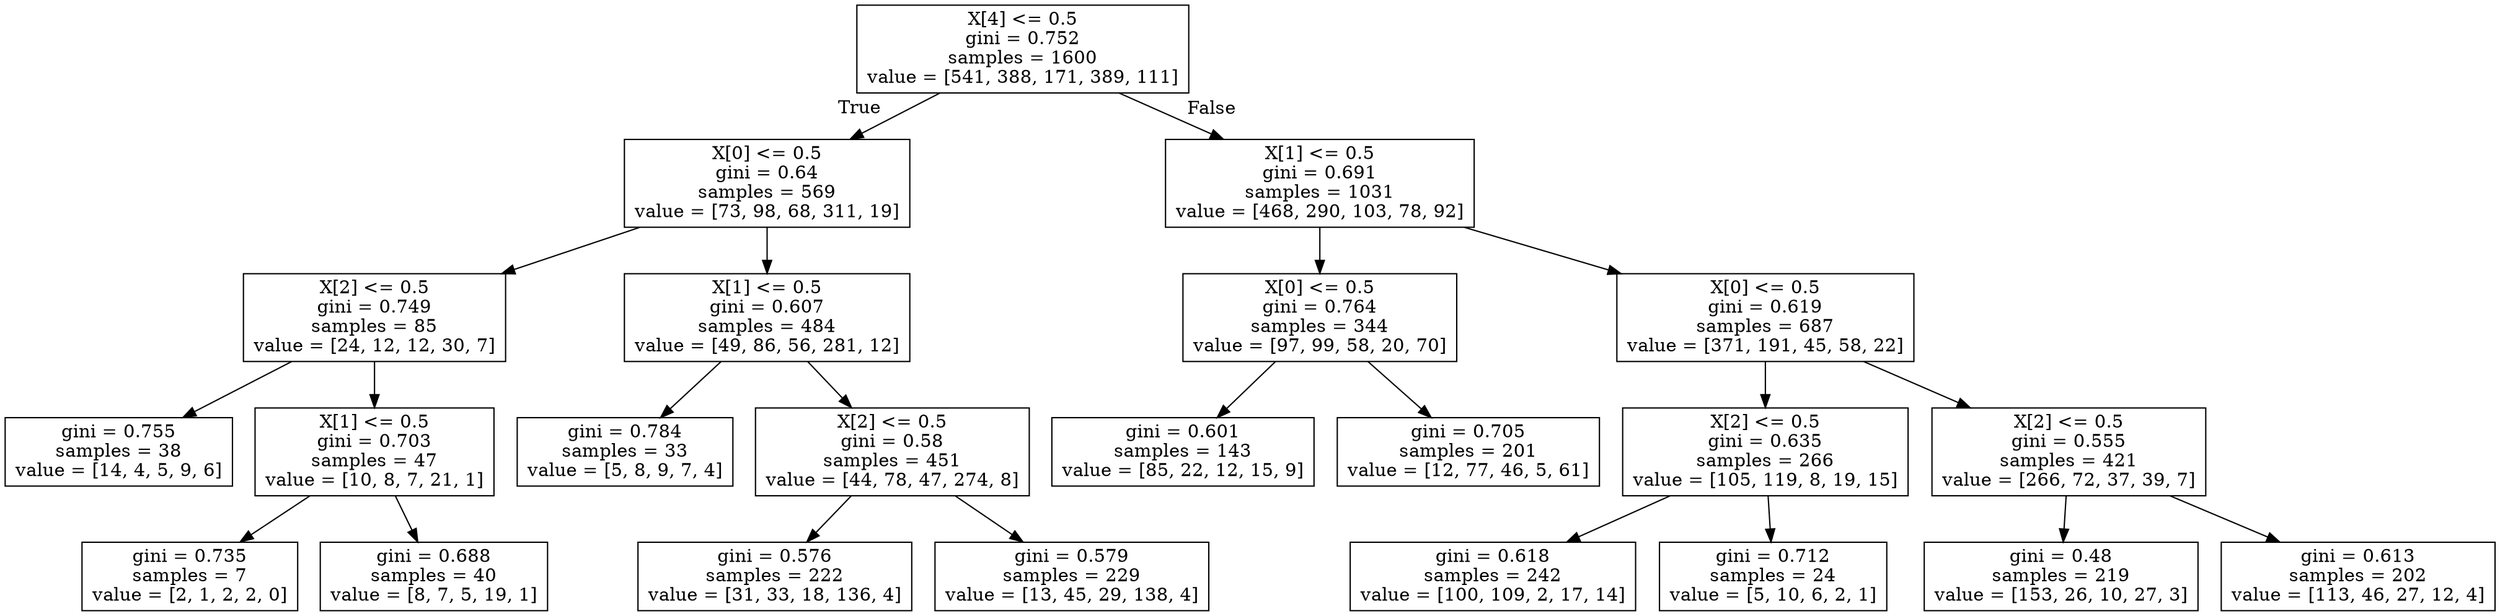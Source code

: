 digraph Tree {
node [shape=box] ;
0 [label="X[4] <= 0.5\ngini = 0.752\nsamples = 1600\nvalue = [541, 388, 171, 389, 111]"] ;
1 [label="X[0] <= 0.5\ngini = 0.64\nsamples = 569\nvalue = [73, 98, 68, 311, 19]"] ;
0 -> 1 [labeldistance=2.5, labelangle=45, headlabel="True"] ;
2 [label="X[2] <= 0.5\ngini = 0.749\nsamples = 85\nvalue = [24, 12, 12, 30, 7]"] ;
1 -> 2 ;
3 [label="gini = 0.755\nsamples = 38\nvalue = [14, 4, 5, 9, 6]"] ;
2 -> 3 ;
4 [label="X[1] <= 0.5\ngini = 0.703\nsamples = 47\nvalue = [10, 8, 7, 21, 1]"] ;
2 -> 4 ;
5 [label="gini = 0.735\nsamples = 7\nvalue = [2, 1, 2, 2, 0]"] ;
4 -> 5 ;
6 [label="gini = 0.688\nsamples = 40\nvalue = [8, 7, 5, 19, 1]"] ;
4 -> 6 ;
7 [label="X[1] <= 0.5\ngini = 0.607\nsamples = 484\nvalue = [49, 86, 56, 281, 12]"] ;
1 -> 7 ;
8 [label="gini = 0.784\nsamples = 33\nvalue = [5, 8, 9, 7, 4]"] ;
7 -> 8 ;
9 [label="X[2] <= 0.5\ngini = 0.58\nsamples = 451\nvalue = [44, 78, 47, 274, 8]"] ;
7 -> 9 ;
10 [label="gini = 0.576\nsamples = 222\nvalue = [31, 33, 18, 136, 4]"] ;
9 -> 10 ;
11 [label="gini = 0.579\nsamples = 229\nvalue = [13, 45, 29, 138, 4]"] ;
9 -> 11 ;
12 [label="X[1] <= 0.5\ngini = 0.691\nsamples = 1031\nvalue = [468, 290, 103, 78, 92]"] ;
0 -> 12 [labeldistance=2.5, labelangle=-45, headlabel="False"] ;
13 [label="X[0] <= 0.5\ngini = 0.764\nsamples = 344\nvalue = [97, 99, 58, 20, 70]"] ;
12 -> 13 ;
14 [label="gini = 0.601\nsamples = 143\nvalue = [85, 22, 12, 15, 9]"] ;
13 -> 14 ;
15 [label="gini = 0.705\nsamples = 201\nvalue = [12, 77, 46, 5, 61]"] ;
13 -> 15 ;
16 [label="X[0] <= 0.5\ngini = 0.619\nsamples = 687\nvalue = [371, 191, 45, 58, 22]"] ;
12 -> 16 ;
17 [label="X[2] <= 0.5\ngini = 0.635\nsamples = 266\nvalue = [105, 119, 8, 19, 15]"] ;
16 -> 17 ;
18 [label="gini = 0.618\nsamples = 242\nvalue = [100, 109, 2, 17, 14]"] ;
17 -> 18 ;
19 [label="gini = 0.712\nsamples = 24\nvalue = [5, 10, 6, 2, 1]"] ;
17 -> 19 ;
20 [label="X[2] <= 0.5\ngini = 0.555\nsamples = 421\nvalue = [266, 72, 37, 39, 7]"] ;
16 -> 20 ;
21 [label="gini = 0.48\nsamples = 219\nvalue = [153, 26, 10, 27, 3]"] ;
20 -> 21 ;
22 [label="gini = 0.613\nsamples = 202\nvalue = [113, 46, 27, 12, 4]"] ;
20 -> 22 ;
}